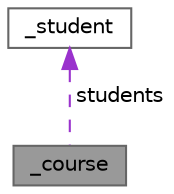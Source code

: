digraph "_course"
{
 // LATEX_PDF_SIZE
  bgcolor="transparent";
  edge [fontname=Helvetica,fontsize=10,labelfontname=Helvetica,labelfontsize=10];
  node [fontname=Helvetica,fontsize=10,shape=box,height=0.2,width=0.4];
  Node1 [label="_course",height=0.2,width=0.4,color="gray40", fillcolor="grey60", style="filled", fontcolor="black",tooltip="Course information struct."];
  Node2 -> Node1 [dir="back",color="darkorchid3",style="dashed",label=" students" ];
  Node2 [label="_student",height=0.2,width=0.4,color="gray40", fillcolor="white", style="filled",URL="$struct__student.html",tooltip="Student information struct."];
}
